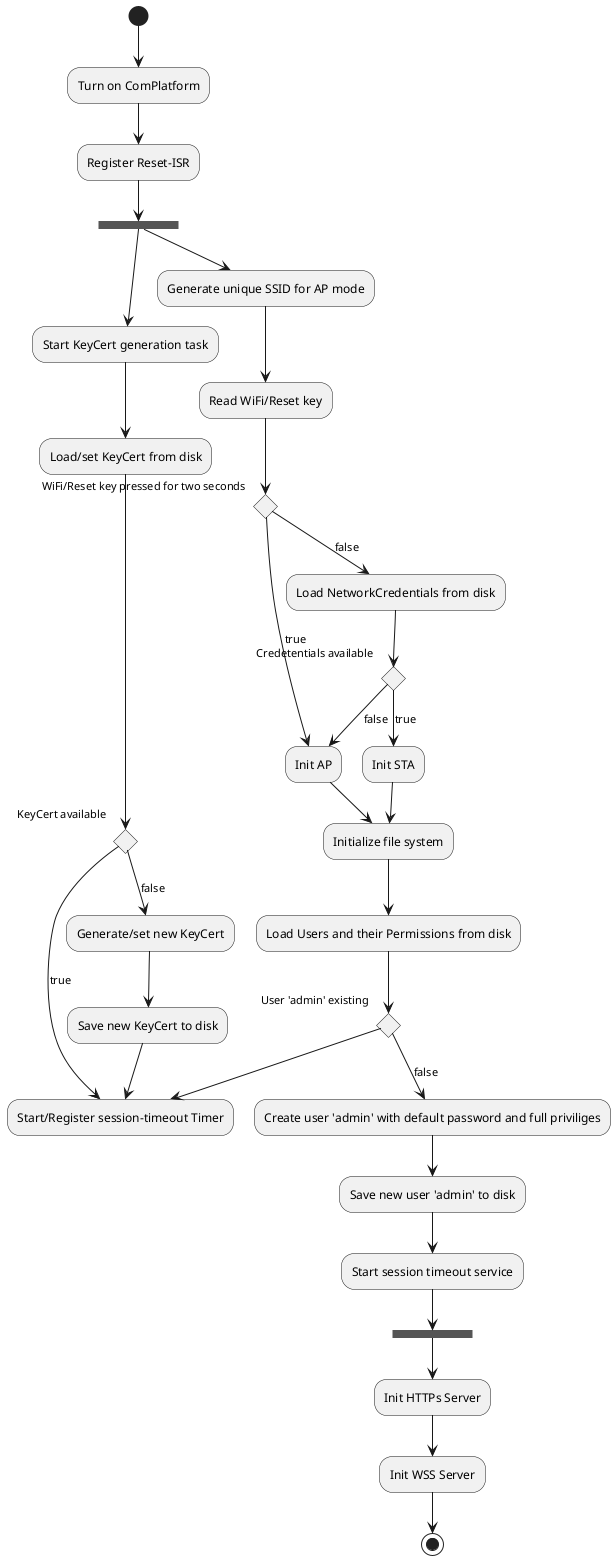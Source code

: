 @startuml
(*) --> "Turn on ComPlatform"
--> "Register Reset-ISR"
--> === S1 ===
--> "Start KeyCert generation task"
--> "Load/set KeyCert from disk"

if "KeyCert available" then
    --> [true] "Start/Register session-timeout Timer"
else 
    --> [false] "Generate/set new KeyCert"
    --> "Save new KeyCert to disk"
    --> "Start/Register session-timeout Timer"
endif

=== S1 === --> "Generate unique SSID for AP mode"
--> "Read WiFi/Reset key"

if "WiFi/Reset key pressed for two seconds" then
    --> [true] "Init AP" as initap
else
    --> [false] "Load NetworkCredentials from disk"
    if "Credetentials available" then
        --> [true] "Init STA"
        --> "Initialize file system"
else 
        --> [false] initap
endif

--> "Initialize file system"
--> "Load Users and their Permissions from disk"

if "User 'admin' existing" then
    --> "Start/Register session-timeout Timer"
else
    --> [false] "Create user 'admin' with default password and full priviliges"
    --> "Save new user 'admin' to disk"
endif

--> "Start session timeout service"
--> === S2 ===
--> "Init HTTPs Server"
--> "Init WSS Server"
--> (*)
@enduml
